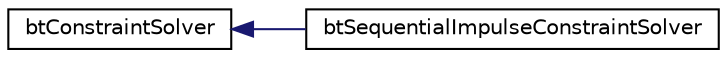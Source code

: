 digraph G
{
  edge [fontname="Helvetica",fontsize="10",labelfontname="Helvetica",labelfontsize="10"];
  node [fontname="Helvetica",fontsize="10",shape=record];
  rankdir=LR;
  Node1 [label="btConstraintSolver",height=0.2,width=0.4,color="black", fillcolor="white", style="filled",URL="$d7/d82/classbtConstraintSolver.html",tooltip="btConstraintSolver provides solver interface"];
  Node1 -> Node2 [dir=back,color="midnightblue",fontsize="10",style="solid",fontname="Helvetica"];
  Node2 [label="btSequentialImpulseConstraintSolver",height=0.2,width=0.4,color="black", fillcolor="white", style="filled",URL="$df/dee/classbtSequentialImpulseConstraintSolver.html",tooltip="The btSequentialImpulseConstraintSolver is a fast SIMD implementation of the Projected Gauss Seidel (..."];
}
